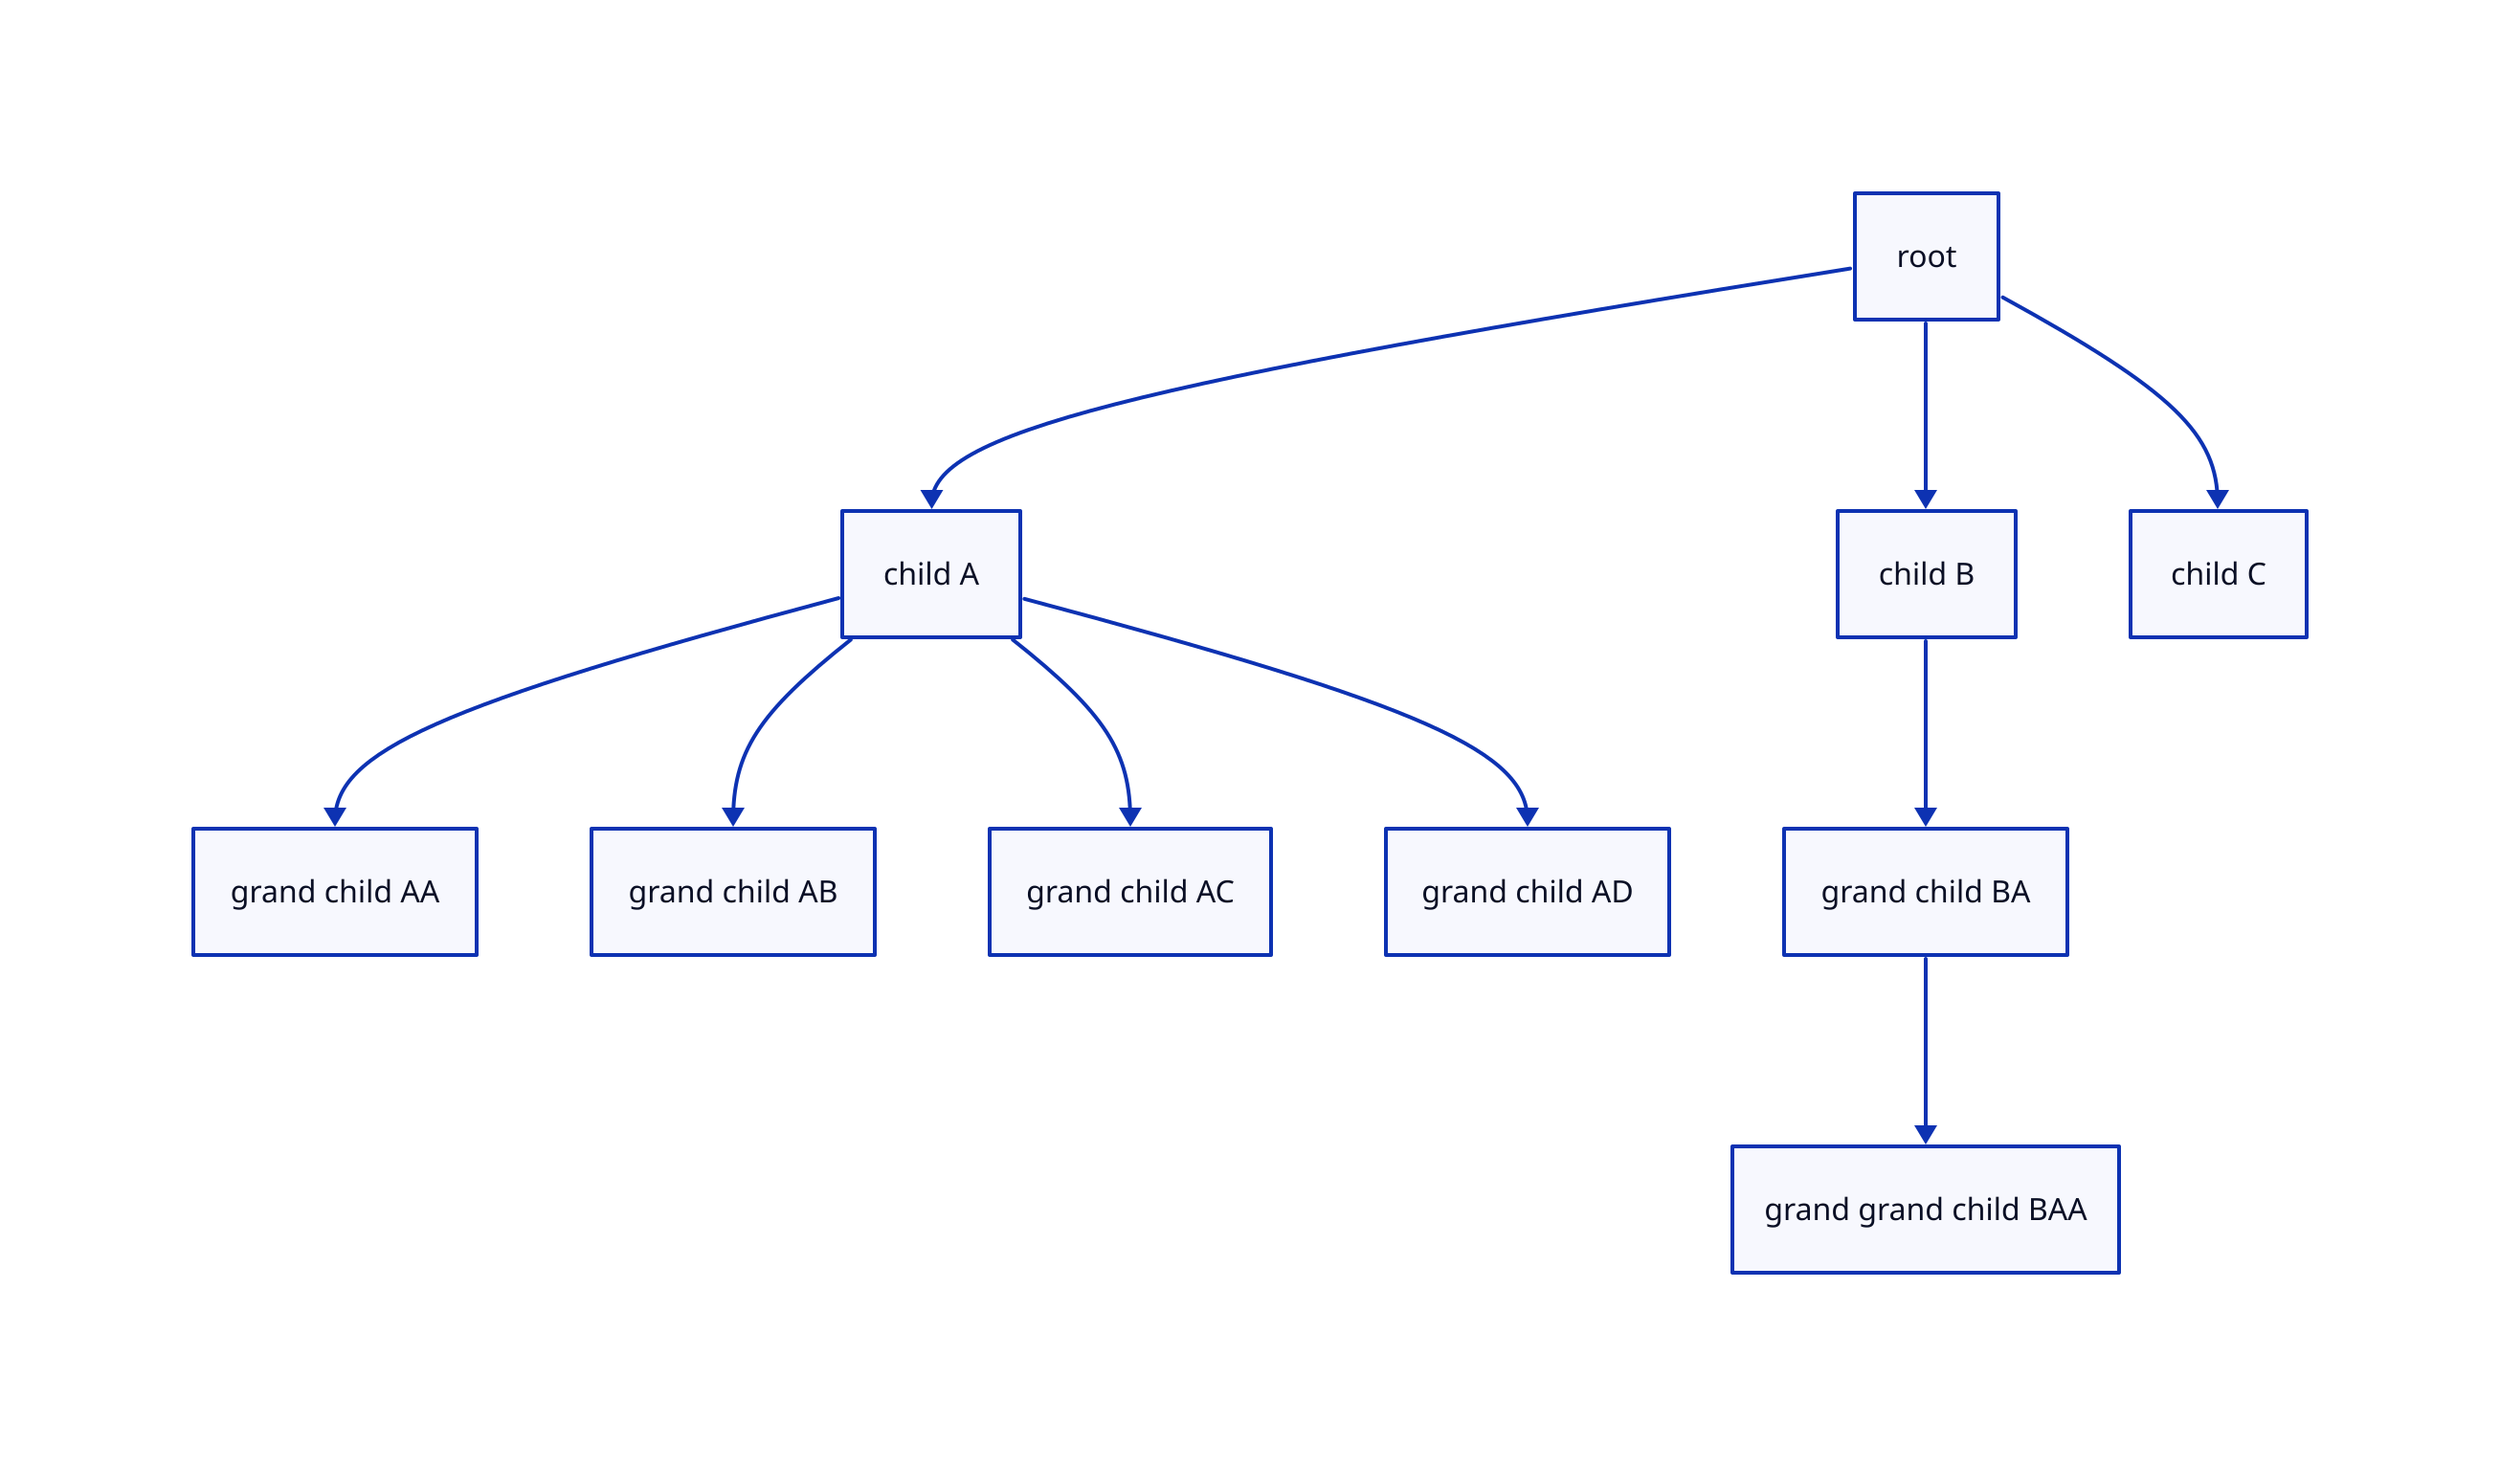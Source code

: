 root

root -> child A
root -> child B
root -> child C

child A -> grand child AA
child A -> grand child AB
child A -> grand child AC
child A -> grand child AD

child B -> grand child BA
grand child BA -> grand grand child BAA
